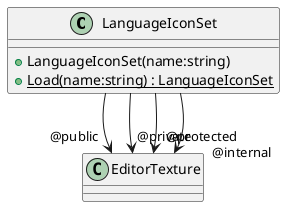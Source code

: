 @startuml
class LanguageIconSet {
    + LanguageIconSet(name:string)
    + {static} Load(name:string) : LanguageIconSet
}
LanguageIconSet --> "@public" EditorTexture
LanguageIconSet --> "@private" EditorTexture
LanguageIconSet --> "@protected" EditorTexture
LanguageIconSet --> "@internal" EditorTexture
@enduml
